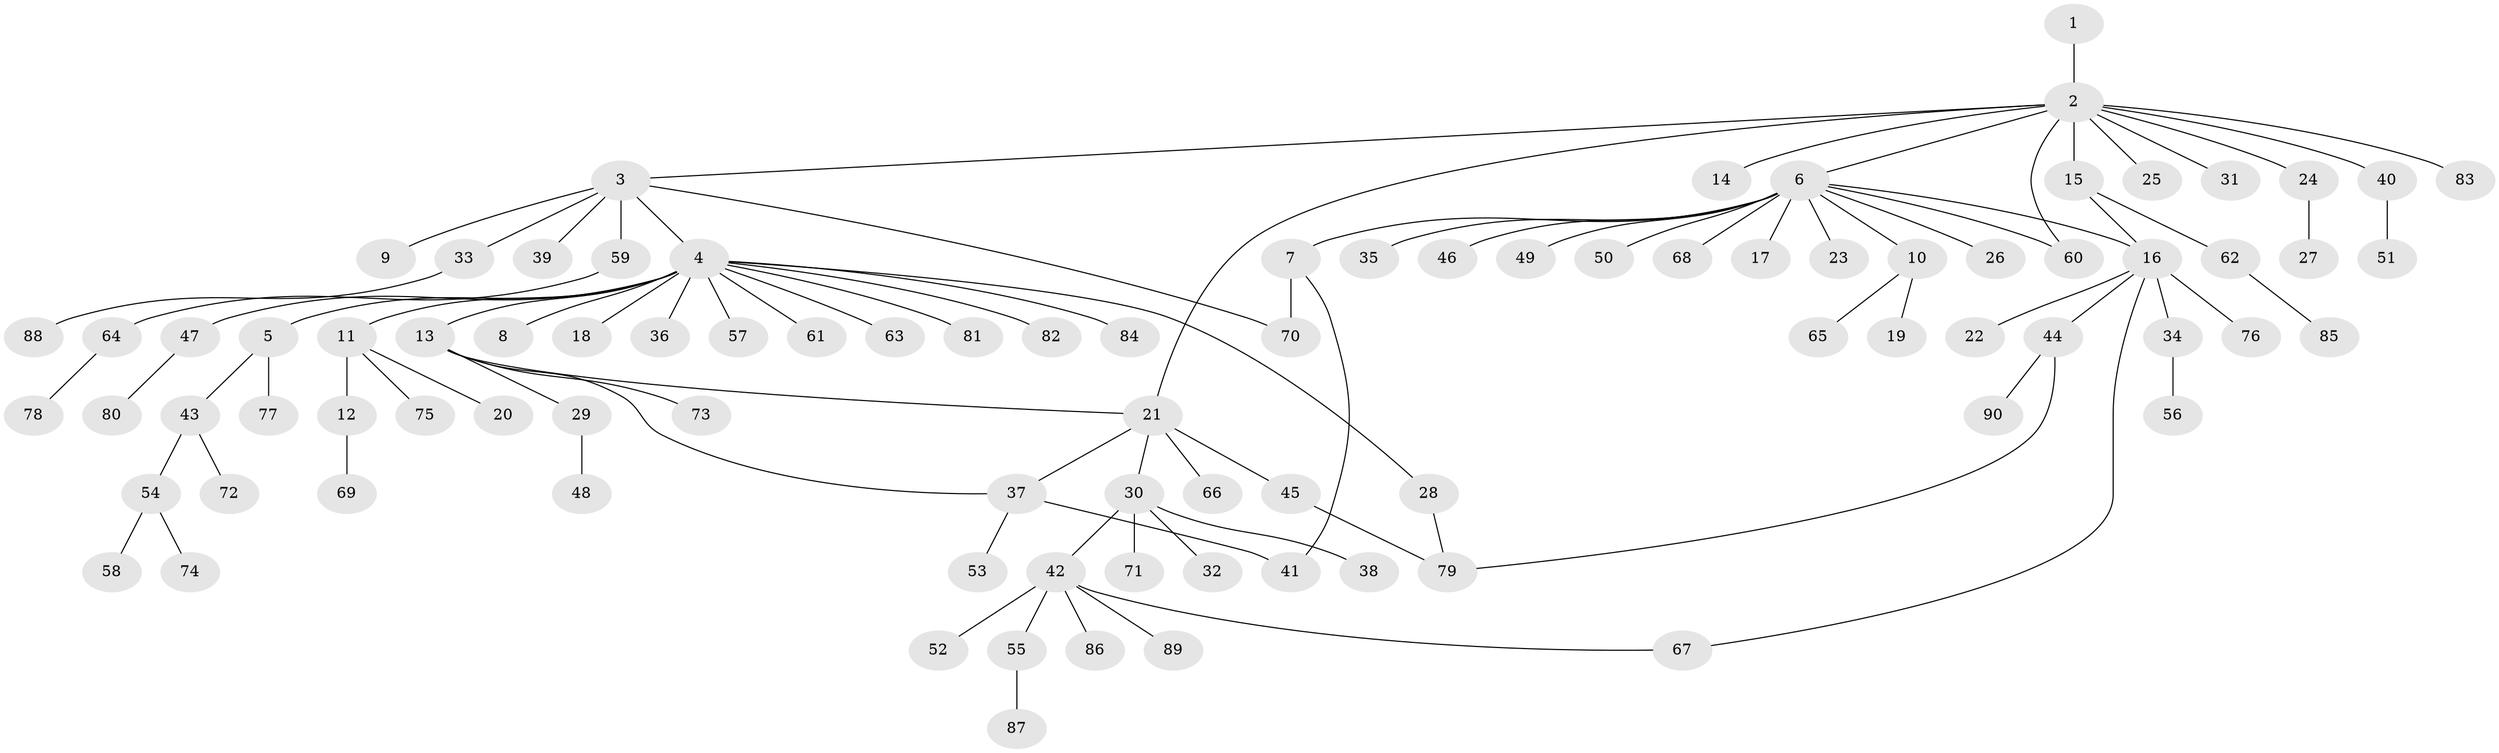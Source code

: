 // Generated by graph-tools (version 1.1) at 2025/14/03/09/25 04:14:31]
// undirected, 90 vertices, 98 edges
graph export_dot {
graph [start="1"]
  node [color=gray90,style=filled];
  1;
  2;
  3;
  4;
  5;
  6;
  7;
  8;
  9;
  10;
  11;
  12;
  13;
  14;
  15;
  16;
  17;
  18;
  19;
  20;
  21;
  22;
  23;
  24;
  25;
  26;
  27;
  28;
  29;
  30;
  31;
  32;
  33;
  34;
  35;
  36;
  37;
  38;
  39;
  40;
  41;
  42;
  43;
  44;
  45;
  46;
  47;
  48;
  49;
  50;
  51;
  52;
  53;
  54;
  55;
  56;
  57;
  58;
  59;
  60;
  61;
  62;
  63;
  64;
  65;
  66;
  67;
  68;
  69;
  70;
  71;
  72;
  73;
  74;
  75;
  76;
  77;
  78;
  79;
  80;
  81;
  82;
  83;
  84;
  85;
  86;
  87;
  88;
  89;
  90;
  1 -- 2;
  2 -- 3;
  2 -- 6;
  2 -- 14;
  2 -- 15;
  2 -- 21;
  2 -- 24;
  2 -- 25;
  2 -- 31;
  2 -- 40;
  2 -- 60;
  2 -- 83;
  3 -- 4;
  3 -- 9;
  3 -- 33;
  3 -- 39;
  3 -- 59;
  3 -- 70;
  4 -- 5;
  4 -- 8;
  4 -- 11;
  4 -- 13;
  4 -- 18;
  4 -- 28;
  4 -- 36;
  4 -- 47;
  4 -- 57;
  4 -- 61;
  4 -- 63;
  4 -- 81;
  4 -- 82;
  4 -- 84;
  5 -- 43;
  5 -- 77;
  6 -- 7;
  6 -- 10;
  6 -- 16;
  6 -- 17;
  6 -- 23;
  6 -- 26;
  6 -- 35;
  6 -- 46;
  6 -- 49;
  6 -- 50;
  6 -- 60;
  6 -- 68;
  7 -- 41;
  7 -- 70;
  10 -- 19;
  10 -- 65;
  11 -- 12;
  11 -- 20;
  11 -- 75;
  12 -- 69;
  13 -- 21;
  13 -- 29;
  13 -- 37;
  13 -- 73;
  15 -- 16;
  15 -- 62;
  16 -- 22;
  16 -- 34;
  16 -- 44;
  16 -- 67;
  16 -- 76;
  21 -- 30;
  21 -- 37;
  21 -- 45;
  21 -- 66;
  24 -- 27;
  28 -- 79;
  29 -- 48;
  30 -- 32;
  30 -- 38;
  30 -- 42;
  30 -- 71;
  33 -- 88;
  34 -- 56;
  37 -- 41;
  37 -- 53;
  40 -- 51;
  42 -- 52;
  42 -- 55;
  42 -- 67;
  42 -- 86;
  42 -- 89;
  43 -- 54;
  43 -- 72;
  44 -- 79;
  44 -- 90;
  45 -- 79;
  47 -- 80;
  54 -- 58;
  54 -- 74;
  55 -- 87;
  59 -- 64;
  62 -- 85;
  64 -- 78;
}
